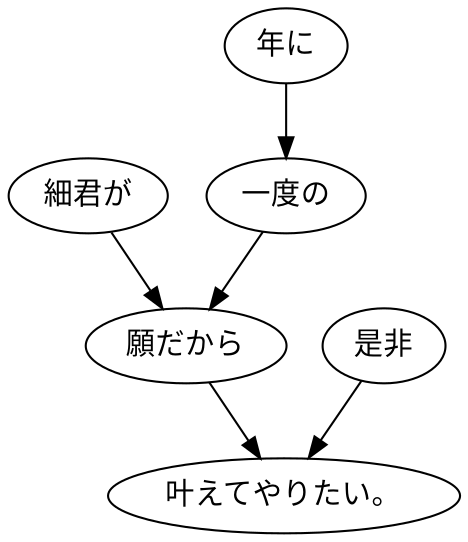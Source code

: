 digraph graph1180 {
	node0 [label="細君が"];
	node1 [label="年に"];
	node2 [label="一度の"];
	node3 [label="願だから"];
	node4 [label="是非"];
	node5 [label="叶えてやりたい。"];
	node0 -> node3;
	node1 -> node2;
	node2 -> node3;
	node3 -> node5;
	node4 -> node5;
}
